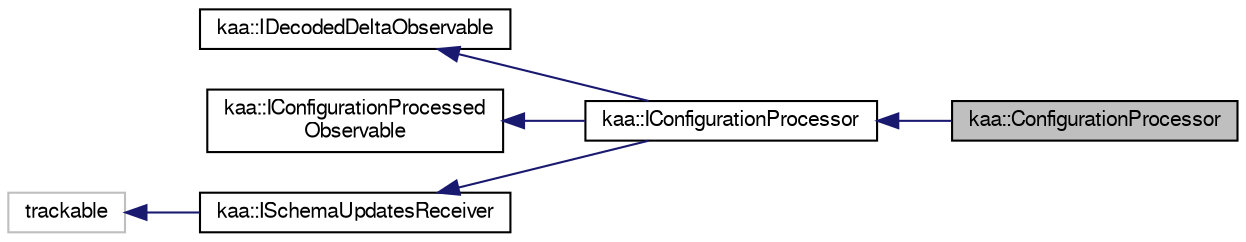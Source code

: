 digraph "kaa::ConfigurationProcessor"
{
  bgcolor="transparent";
  edge [fontname="FreeSans",fontsize="10",labelfontname="FreeSans",labelfontsize="10"];
  node [fontname="FreeSans",fontsize="10",shape=record];
  rankdir="LR";
  Node1 [label="kaa::ConfigurationProcessor",height=0.2,width=0.4,color="black", fillcolor="grey75", style="filled" fontcolor="black"];
  Node2 -> Node1 [dir="back",color="midnightblue",fontsize="10",style="solid",fontname="FreeSans"];
  Node2 [label="kaa::IConfigurationProcessor",height=0.2,width=0.4,color="black",URL="$classkaa_1_1IConfigurationProcessor.html"];
  Node3 -> Node2 [dir="back",color="midnightblue",fontsize="10",style="solid",fontname="FreeSans"];
  Node3 [label="kaa::IDecodedDeltaObservable",height=0.2,width=0.4,color="black",URL="$classkaa_1_1IDecodedDeltaObservable.html"];
  Node4 -> Node2 [dir="back",color="midnightblue",fontsize="10",style="solid",fontname="FreeSans"];
  Node4 [label="kaa::IConfigurationProcessed\lObservable",height=0.2,width=0.4,color="black",URL="$classkaa_1_1IConfigurationProcessedObservable.html"];
  Node5 -> Node2 [dir="back",color="midnightblue",fontsize="10",style="solid",fontname="FreeSans"];
  Node5 [label="kaa::ISchemaUpdatesReceiver",height=0.2,width=0.4,color="black",URL="$classkaa_1_1ISchemaUpdatesReceiver.html"];
  Node6 -> Node5 [dir="back",color="midnightblue",fontsize="10",style="solid",fontname="FreeSans"];
  Node6 [label="trackable",height=0.2,width=0.4,color="grey75"];
}
